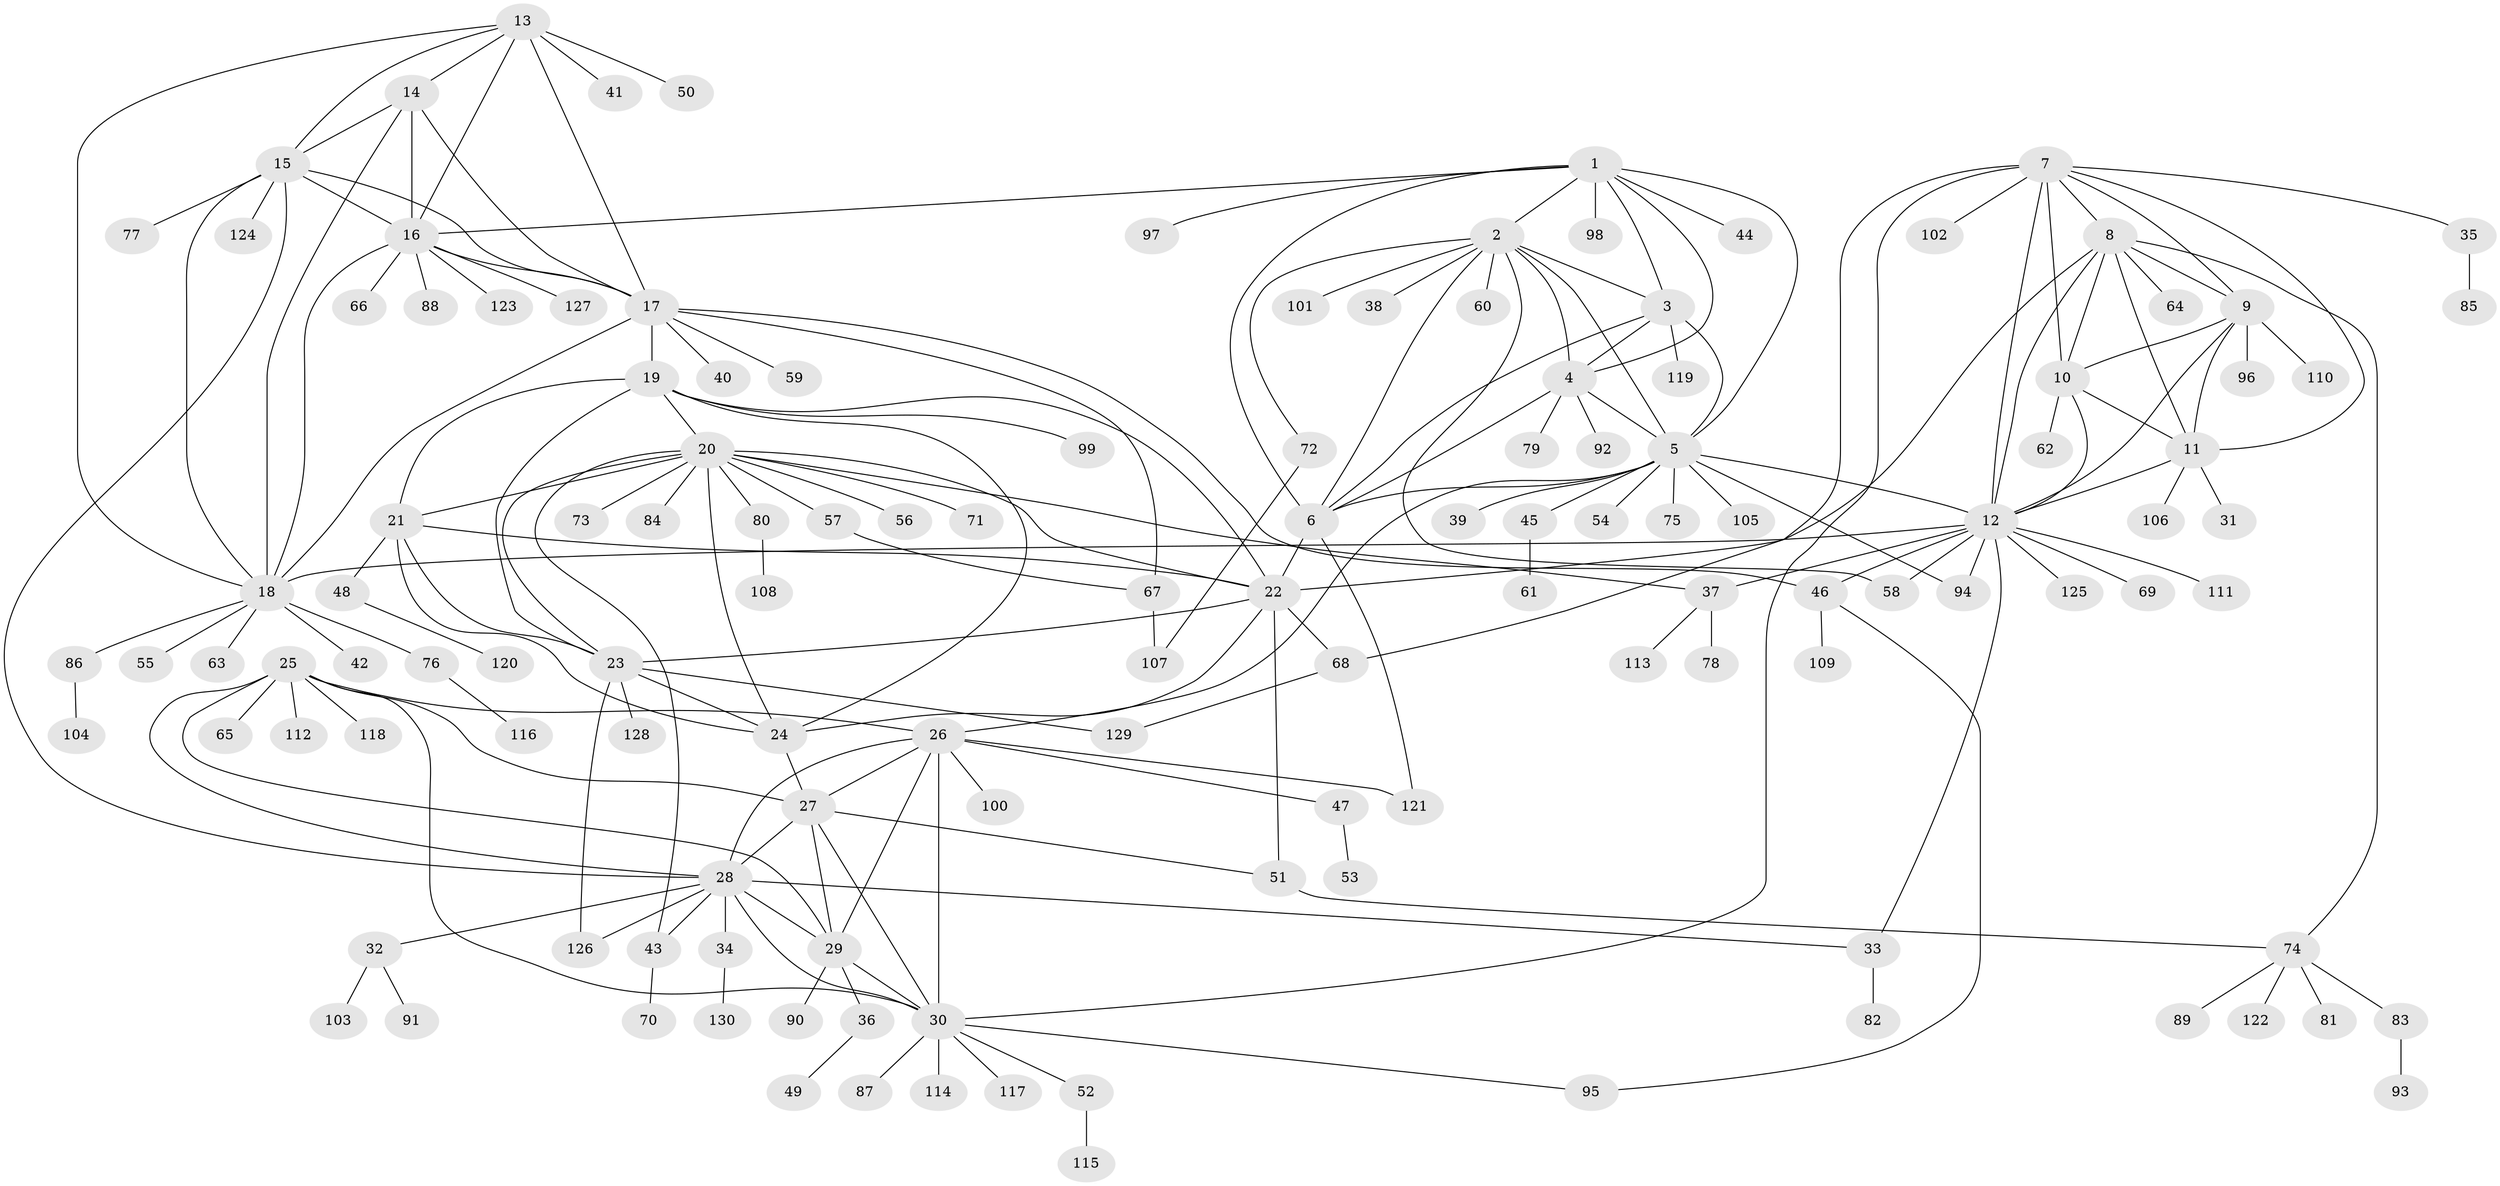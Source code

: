 // coarse degree distribution, {4: 0.03076923076923077, 6: 0.046153846153846156, 5: 0.015384615384615385, 3: 0.015384615384615385, 1: 0.7846153846153846, 15: 0.015384615384615385, 12: 0.03076923076923077, 11: 0.03076923076923077, 8: 0.015384615384615385, 2: 0.015384615384615385}
// Generated by graph-tools (version 1.1) at 2025/57/03/04/25 21:57:34]
// undirected, 130 vertices, 200 edges
graph export_dot {
graph [start="1"]
  node [color=gray90,style=filled];
  1;
  2;
  3;
  4;
  5;
  6;
  7;
  8;
  9;
  10;
  11;
  12;
  13;
  14;
  15;
  16;
  17;
  18;
  19;
  20;
  21;
  22;
  23;
  24;
  25;
  26;
  27;
  28;
  29;
  30;
  31;
  32;
  33;
  34;
  35;
  36;
  37;
  38;
  39;
  40;
  41;
  42;
  43;
  44;
  45;
  46;
  47;
  48;
  49;
  50;
  51;
  52;
  53;
  54;
  55;
  56;
  57;
  58;
  59;
  60;
  61;
  62;
  63;
  64;
  65;
  66;
  67;
  68;
  69;
  70;
  71;
  72;
  73;
  74;
  75;
  76;
  77;
  78;
  79;
  80;
  81;
  82;
  83;
  84;
  85;
  86;
  87;
  88;
  89;
  90;
  91;
  92;
  93;
  94;
  95;
  96;
  97;
  98;
  99;
  100;
  101;
  102;
  103;
  104;
  105;
  106;
  107;
  108;
  109;
  110;
  111;
  112;
  113;
  114;
  115;
  116;
  117;
  118;
  119;
  120;
  121;
  122;
  123;
  124;
  125;
  126;
  127;
  128;
  129;
  130;
  1 -- 2;
  1 -- 3;
  1 -- 4;
  1 -- 5;
  1 -- 6;
  1 -- 16;
  1 -- 44;
  1 -- 97;
  1 -- 98;
  2 -- 3;
  2 -- 4;
  2 -- 5;
  2 -- 6;
  2 -- 38;
  2 -- 58;
  2 -- 60;
  2 -- 72;
  2 -- 101;
  3 -- 4;
  3 -- 5;
  3 -- 6;
  3 -- 119;
  4 -- 5;
  4 -- 6;
  4 -- 79;
  4 -- 92;
  5 -- 6;
  5 -- 12;
  5 -- 26;
  5 -- 39;
  5 -- 45;
  5 -- 54;
  5 -- 75;
  5 -- 94;
  5 -- 105;
  6 -- 22;
  6 -- 121;
  7 -- 8;
  7 -- 9;
  7 -- 10;
  7 -- 11;
  7 -- 12;
  7 -- 30;
  7 -- 35;
  7 -- 68;
  7 -- 102;
  8 -- 9;
  8 -- 10;
  8 -- 11;
  8 -- 12;
  8 -- 22;
  8 -- 64;
  8 -- 74;
  9 -- 10;
  9 -- 11;
  9 -- 12;
  9 -- 96;
  9 -- 110;
  10 -- 11;
  10 -- 12;
  10 -- 62;
  11 -- 12;
  11 -- 31;
  11 -- 106;
  12 -- 18;
  12 -- 33;
  12 -- 37;
  12 -- 46;
  12 -- 58;
  12 -- 69;
  12 -- 94;
  12 -- 111;
  12 -- 125;
  13 -- 14;
  13 -- 15;
  13 -- 16;
  13 -- 17;
  13 -- 18;
  13 -- 41;
  13 -- 50;
  14 -- 15;
  14 -- 16;
  14 -- 17;
  14 -- 18;
  15 -- 16;
  15 -- 17;
  15 -- 18;
  15 -- 28;
  15 -- 77;
  15 -- 124;
  16 -- 17;
  16 -- 18;
  16 -- 66;
  16 -- 88;
  16 -- 123;
  16 -- 127;
  17 -- 18;
  17 -- 19;
  17 -- 40;
  17 -- 46;
  17 -- 59;
  17 -- 67;
  18 -- 42;
  18 -- 55;
  18 -- 63;
  18 -- 76;
  18 -- 86;
  19 -- 20;
  19 -- 21;
  19 -- 22;
  19 -- 23;
  19 -- 24;
  19 -- 99;
  20 -- 21;
  20 -- 22;
  20 -- 23;
  20 -- 24;
  20 -- 37;
  20 -- 43;
  20 -- 56;
  20 -- 57;
  20 -- 71;
  20 -- 73;
  20 -- 80;
  20 -- 84;
  21 -- 22;
  21 -- 23;
  21 -- 24;
  21 -- 48;
  22 -- 23;
  22 -- 24;
  22 -- 51;
  22 -- 68;
  23 -- 24;
  23 -- 126;
  23 -- 128;
  23 -- 129;
  24 -- 27;
  25 -- 26;
  25 -- 27;
  25 -- 28;
  25 -- 29;
  25 -- 30;
  25 -- 65;
  25 -- 112;
  25 -- 118;
  26 -- 27;
  26 -- 28;
  26 -- 29;
  26 -- 30;
  26 -- 47;
  26 -- 100;
  26 -- 121;
  27 -- 28;
  27 -- 29;
  27 -- 30;
  27 -- 51;
  28 -- 29;
  28 -- 30;
  28 -- 32;
  28 -- 33;
  28 -- 34;
  28 -- 43;
  28 -- 126;
  29 -- 30;
  29 -- 36;
  29 -- 90;
  30 -- 52;
  30 -- 87;
  30 -- 95;
  30 -- 114;
  30 -- 117;
  32 -- 91;
  32 -- 103;
  33 -- 82;
  34 -- 130;
  35 -- 85;
  36 -- 49;
  37 -- 78;
  37 -- 113;
  43 -- 70;
  45 -- 61;
  46 -- 95;
  46 -- 109;
  47 -- 53;
  48 -- 120;
  51 -- 74;
  52 -- 115;
  57 -- 67;
  67 -- 107;
  68 -- 129;
  72 -- 107;
  74 -- 81;
  74 -- 83;
  74 -- 89;
  74 -- 122;
  76 -- 116;
  80 -- 108;
  83 -- 93;
  86 -- 104;
}
